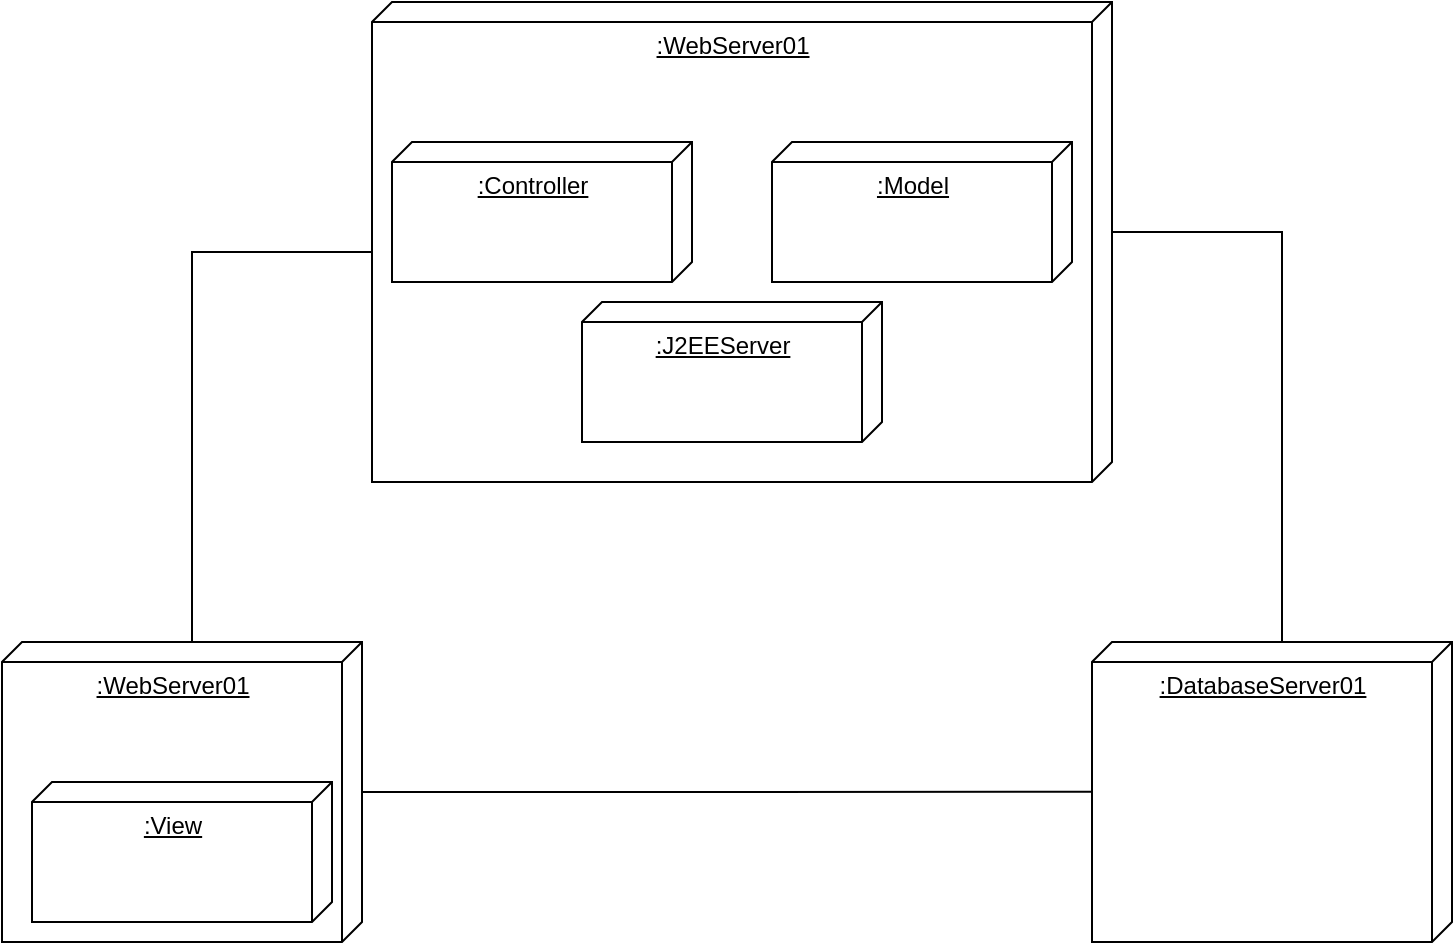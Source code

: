<mxfile version="15.0.3" type="github"><diagram id="7l3mP7C27p5G1AkaQw6U" name="Page-1"><mxGraphModel dx="1151" dy="663" grid="1" gridSize="10" guides="1" tooltips="1" connect="1" arrows="1" fold="1" page="1" pageScale="1" pageWidth="850" pageHeight="1100" math="0" shadow="0"><root><mxCell id="0"/><mxCell id="1" parent="0"/><mxCell id="QV7Fi0LfJo0kJSGm_nu9-12" style="edgeStyle=orthogonalEdgeStyle;rounded=0;orthogonalLoop=1;jettySize=auto;html=1;entryX=0.499;entryY=1.002;entryDx=0;entryDy=0;entryPerimeter=0;endArrow=none;endFill=0;" edge="1" parent="1" source="QV7Fi0LfJo0kJSGm_nu9-2" target="QV7Fi0LfJo0kJSGm_nu9-11"><mxGeometry relative="1" as="geometry"/></mxCell><mxCell id="QV7Fi0LfJo0kJSGm_nu9-14" style="edgeStyle=orthogonalEdgeStyle;rounded=0;orthogonalLoop=1;jettySize=auto;html=1;exitX=0;exitY=0;exitDx=0;exitDy=85;exitPerimeter=0;entryX=0;entryY=0;entryDx=125;entryDy=370;entryPerimeter=0;endArrow=none;endFill=0;" edge="1" parent="1" source="QV7Fi0LfJo0kJSGm_nu9-2" target="QV7Fi0LfJo0kJSGm_nu9-5"><mxGeometry relative="1" as="geometry"/></mxCell><mxCell id="QV7Fi0LfJo0kJSGm_nu9-2" value=":WebServer01&lt;br&gt;" style="verticalAlign=top;align=center;spacingTop=8;spacingLeft=2;spacingRight=12;shape=cube;size=10;direction=south;fontStyle=4;html=1;" vertex="1" parent="1"><mxGeometry x="55" y="390" width="180" height="150" as="geometry"/></mxCell><mxCell id="QV7Fi0LfJo0kJSGm_nu9-4" value=":View" style="verticalAlign=top;align=center;spacingTop=8;spacingLeft=2;spacingRight=12;shape=cube;size=10;direction=south;fontStyle=4;html=1;" vertex="1" parent="1"><mxGeometry x="70" y="460" width="150" height="70" as="geometry"/></mxCell><mxCell id="QV7Fi0LfJo0kJSGm_nu9-5" value=":WebServer01&lt;br&gt;" style="verticalAlign=top;align=center;spacingTop=8;spacingLeft=2;spacingRight=12;shape=cube;size=10;direction=south;fontStyle=4;html=1;" vertex="1" parent="1"><mxGeometry x="240" y="70" width="370" height="240" as="geometry"/></mxCell><mxCell id="QV7Fi0LfJo0kJSGm_nu9-6" value=":Controller" style="verticalAlign=top;align=center;spacingTop=8;spacingLeft=2;spacingRight=12;shape=cube;size=10;direction=south;fontStyle=4;html=1;" vertex="1" parent="1"><mxGeometry x="250" y="140" width="150" height="70" as="geometry"/></mxCell><mxCell id="QV7Fi0LfJo0kJSGm_nu9-9" value=":Model" style="verticalAlign=top;align=center;spacingTop=8;spacingLeft=2;spacingRight=12;shape=cube;size=10;direction=south;fontStyle=4;html=1;" vertex="1" parent="1"><mxGeometry x="440" y="140" width="150" height="70" as="geometry"/></mxCell><mxCell id="QV7Fi0LfJo0kJSGm_nu9-10" value=":J2EEServer" style="verticalAlign=top;align=center;spacingTop=8;spacingLeft=2;spacingRight=12;shape=cube;size=10;direction=south;fontStyle=4;html=1;" vertex="1" parent="1"><mxGeometry x="345" y="220" width="150" height="70" as="geometry"/></mxCell><mxCell id="QV7Fi0LfJo0kJSGm_nu9-13" style="edgeStyle=orthogonalEdgeStyle;rounded=0;orthogonalLoop=1;jettySize=auto;html=1;exitX=0;exitY=0;exitDx=0;exitDy=85;exitPerimeter=0;entryX=0;entryY=0;entryDx=115;entryDy=0;entryPerimeter=0;endArrow=none;endFill=0;" edge="1" parent="1" source="QV7Fi0LfJo0kJSGm_nu9-11" target="QV7Fi0LfJo0kJSGm_nu9-5"><mxGeometry relative="1" as="geometry"/></mxCell><mxCell id="QV7Fi0LfJo0kJSGm_nu9-11" value=":DatabaseServer01" style="verticalAlign=top;align=center;spacingTop=8;spacingLeft=2;spacingRight=12;shape=cube;size=10;direction=south;fontStyle=4;html=1;" vertex="1" parent="1"><mxGeometry x="600" y="390" width="180" height="150" as="geometry"/></mxCell></root></mxGraphModel></diagram></mxfile>